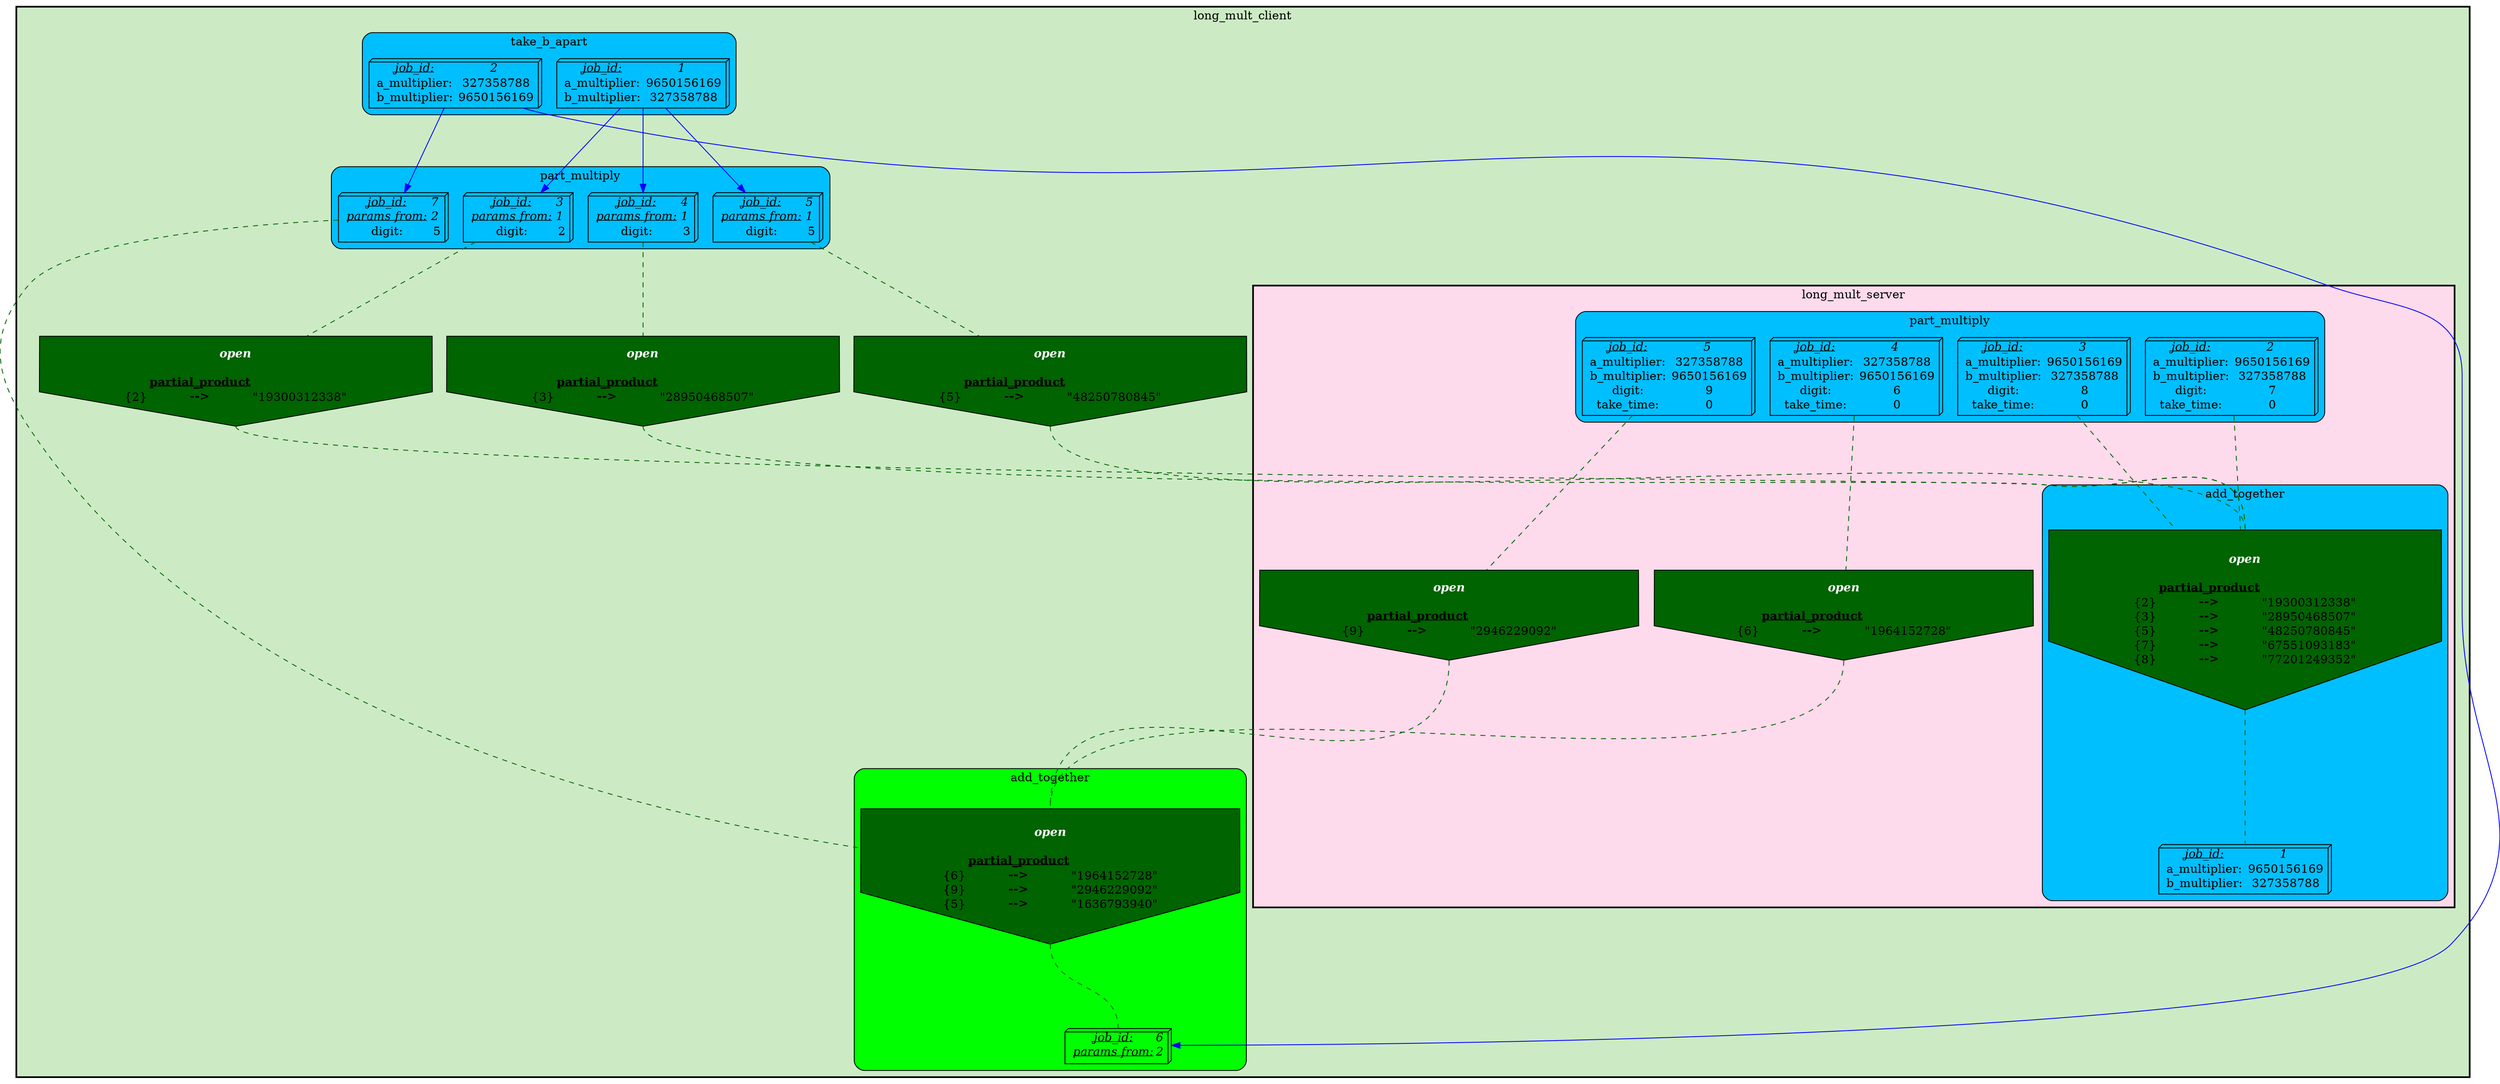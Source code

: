 digraph test {
	ratio="compress"; name = "JobDependencyGraph"; pad = "0"; ranksep = "1.4"; remincross = "true";
	job_1__long_mult_client [fillcolor="DeepSkyBlue", label=<<table border="0" cellborder="0" cellspacing="0" cellpadding="1"><tr><td><u><i>job_id:</i></u></td><td><i>1</i></td></tr><tr><td>a_multiplier:</td><td> 9650156169</td></tr><tr><td>b_multiplier:</td><td> 327358788</td></tr></table>>, shape="box3d", style="filled"];
	job_1__long_mult_server [fillcolor="DeepSkyBlue", label=<<table border="0" cellborder="0" cellspacing="0" cellpadding="1"><tr><td><u><i>job_id:</i></u></td><td><i>1</i></td></tr><tr><td>a_multiplier:</td><td> 9650156169</td></tr><tr><td>b_multiplier:</td><td> 327358788</td></tr></table>>, shape="box3d", style="filled"];
	job_2__long_mult_client [fillcolor="DeepSkyBlue", label=<<table border="0" cellborder="0" cellspacing="0" cellpadding="1"><tr><td><u><i>job_id:</i></u></td><td><i>2</i></td></tr><tr><td>a_multiplier:</td><td> 327358788</td></tr><tr><td>b_multiplier:</td><td> 9650156169</td></tr></table>>, shape="box3d", style="filled"];
	job_2__long_mult_server [fillcolor="DeepSkyBlue", label=<<table border="0" cellborder="0" cellspacing="0" cellpadding="1"><tr><td><u><i>job_id:</i></u></td><td><i>2</i></td></tr><tr><td>a_multiplier:</td><td> 9650156169</td></tr><tr><td>b_multiplier:</td><td> 327358788</td></tr><tr><td>digit:</td><td> 7</td></tr><tr><td>take_time:</td><td> 0</td></tr></table>>, shape="box3d", style="filled"];
	job_3__long_mult_client [fillcolor="DeepSkyBlue", label=<<table border="0" cellborder="0" cellspacing="0" cellpadding="1"><tr><td><u><i>job_id:</i></u></td><td><i>3</i></td></tr><tr><td><u><i>params from:</i></u></td><td><i>1</i></td></tr><tr><td>digit:</td><td> 2</td></tr></table>>, shape="box3d", style="filled"];
	job_3__long_mult_server [fillcolor="DeepSkyBlue", label=<<table border="0" cellborder="0" cellspacing="0" cellpadding="1"><tr><td><u><i>job_id:</i></u></td><td><i>3</i></td></tr><tr><td>a_multiplier:</td><td> 9650156169</td></tr><tr><td>b_multiplier:</td><td> 327358788</td></tr><tr><td>digit:</td><td> 8</td></tr><tr><td>take_time:</td><td> 0</td></tr></table>>, shape="box3d", style="filled"];
	job_4__long_mult_client [fillcolor="DeepSkyBlue", label=<<table border="0" cellborder="0" cellspacing="0" cellpadding="1"><tr><td><u><i>job_id:</i></u></td><td><i>4</i></td></tr><tr><td><u><i>params from:</i></u></td><td><i>1</i></td></tr><tr><td>digit:</td><td> 3</td></tr></table>>, shape="box3d", style="filled"];
	job_4__long_mult_server [fillcolor="DeepSkyBlue", label=<<table border="0" cellborder="0" cellspacing="0" cellpadding="1"><tr><td><u><i>job_id:</i></u></td><td><i>4</i></td></tr><tr><td>a_multiplier:</td><td> 327358788</td></tr><tr><td>b_multiplier:</td><td> 9650156169</td></tr><tr><td>digit:</td><td> 6</td></tr><tr><td>take_time:</td><td> 0</td></tr></table>>, shape="box3d", style="filled"];
	job_5__long_mult_client [fillcolor="DeepSkyBlue", label=<<table border="0" cellborder="0" cellspacing="0" cellpadding="1"><tr><td><u><i>job_id:</i></u></td><td><i>5</i></td></tr><tr><td><u><i>params from:</i></u></td><td><i>1</i></td></tr><tr><td>digit:</td><td> 5</td></tr></table>>, shape="box3d", style="filled"];
	job_5__long_mult_server [fillcolor="DeepSkyBlue", label=<<table border="0" cellborder="0" cellspacing="0" cellpadding="1"><tr><td><u><i>job_id:</i></u></td><td><i>5</i></td></tr><tr><td>a_multiplier:</td><td> 327358788</td></tr><tr><td>b_multiplier:</td><td> 9650156169</td></tr><tr><td>digit:</td><td> 9</td></tr><tr><td>take_time:</td><td> 0</td></tr></table>>, shape="box3d", style="filled"];
	job_6__long_mult_client [fillcolor="green", label=<<table border="0" cellborder="0" cellspacing="0" cellpadding="1"><tr><td><u><i>job_id:</i></u></td><td><i>6</i></td></tr><tr><td><u><i>params from:</i></u></td><td><i>2</i></td></tr></table>>, shape="box3d", style="filled"];
	job_7__long_mult_client [fillcolor="DeepSkyBlue", label=<<table border="0" cellborder="0" cellspacing="0" cellpadding="1"><tr><td><u><i>job_id:</i></u></td><td><i>7</i></td></tr><tr><td><u><i>params from:</i></u></td><td><i>2</i></td></tr><tr><td>digit:</td><td> 5</td></tr></table>>, shape="box3d", style="filled"];
	semaphore_1__long_mult_client [fillcolor="darkgreen", label=<<table border="0" cellborder="0" cellspacing="0" cellpadding="1"><tr><td colspan="3"><font color="white"><b><i>open</i></b></font></td></tr><tr><td colspan="3">&nbsp;</td></tr><tr><td></td><td><b><u>partial_product</u></b></td><td></td></tr><tr><td port="semaphore_1__long_mult_client_partial_product_3">{2}</td><td>&nbsp;<b>--&gt;</b>&nbsp;</td><td>&quot;19300312338&quot;</td></tr></table>>, margin="0,0", shape="invhouse", style="filled"];
	semaphore_1__long_mult_server [fillcolor="darkgreen", label=<<table border="0" cellborder="0" cellspacing="0" cellpadding="1"><tr><td colspan="3"><font color="white"><b><i>open</i></b></font></td></tr><tr><td colspan="3">&nbsp;</td></tr><tr><td></td><td><b><u>partial_product</u></b></td><td></td></tr><tr><td >{2}</td><td>&nbsp;<b>--&gt;</b>&nbsp;</td><td>&quot;19300312338&quot;</td></tr><tr><td >{3}</td><td>&nbsp;<b>--&gt;</b>&nbsp;</td><td>&quot;28950468507&quot;</td></tr><tr><td >{5}</td><td>&nbsp;<b>--&gt;</b>&nbsp;</td><td>&quot;48250780845&quot;</td></tr><tr><td port="semaphore_1__long_mult_server_partial_product_2">{7}</td><td>&nbsp;<b>--&gt;</b>&nbsp;</td><td>&quot;67551093183&quot;</td></tr><tr><td port="semaphore_1__long_mult_server_partial_product_3">{8}</td><td>&nbsp;<b>--&gt;</b>&nbsp;</td><td>&quot;77201249352&quot;</td></tr></table>>, margin="0,0", shape="invhouse", style="filled"];
	semaphore_2__long_mult_client [fillcolor="darkgreen", label=<<table border="0" cellborder="0" cellspacing="0" cellpadding="1"><tr><td colspan="3"><font color="white"><b><i>open</i></b></font></td></tr><tr><td colspan="3">&nbsp;</td></tr><tr><td></td><td><b><u>partial_product</u></b></td><td></td></tr><tr><td port="semaphore_2__long_mult_client_partial_product_4">{3}</td><td>&nbsp;<b>--&gt;</b>&nbsp;</td><td>&quot;28950468507&quot;</td></tr></table>>, margin="0,0", shape="invhouse", style="filled"];
	semaphore_2__long_mult_server [fillcolor="darkgreen", label=<<table border="0" cellborder="0" cellspacing="0" cellpadding="1"><tr><td colspan="3"><font color="white"><b><i>open</i></b></font></td></tr><tr><td colspan="3">&nbsp;</td></tr><tr><td></td><td><b><u>partial_product</u></b></td><td></td></tr><tr><td port="semaphore_2__long_mult_server_partial_product_4">{6}</td><td>&nbsp;<b>--&gt;</b>&nbsp;</td><td>&quot;1964152728&quot;</td></tr></table>>, margin="0,0", shape="invhouse", style="filled"];
	semaphore_3__long_mult_client [fillcolor="darkgreen", label=<<table border="0" cellborder="0" cellspacing="0" cellpadding="1"><tr><td colspan="3"><font color="white"><b><i>open</i></b></font></td></tr><tr><td colspan="3">&nbsp;</td></tr><tr><td></td><td><b><u>partial_product</u></b></td><td></td></tr><tr><td port="semaphore_3__long_mult_client_partial_product_5">{5}</td><td>&nbsp;<b>--&gt;</b>&nbsp;</td><td>&quot;48250780845&quot;</td></tr></table>>, margin="0,0", shape="invhouse", style="filled"];
	semaphore_3__long_mult_server [fillcolor="darkgreen", label=<<table border="0" cellborder="0" cellspacing="0" cellpadding="1"><tr><td colspan="3"><font color="white"><b><i>open</i></b></font></td></tr><tr><td colspan="3">&nbsp;</td></tr><tr><td></td><td><b><u>partial_product</u></b></td><td></td></tr><tr><td port="semaphore_3__long_mult_server_partial_product_5">{9}</td><td>&nbsp;<b>--&gt;</b>&nbsp;</td><td>&quot;2946229092&quot;</td></tr></table>>, margin="0,0", shape="invhouse", style="filled"];
	semaphore_4__long_mult_client [fillcolor="darkgreen", label=<<table border="0" cellborder="0" cellspacing="0" cellpadding="1"><tr><td colspan="3"><font color="white"><b><i>open</i></b></font></td></tr><tr><td colspan="3">&nbsp;</td></tr><tr><td></td><td><b><u>partial_product</u></b></td><td></td></tr><tr><td >{6}</td><td>&nbsp;<b>--&gt;</b>&nbsp;</td><td>&quot;1964152728&quot;</td></tr><tr><td >{9}</td><td>&nbsp;<b>--&gt;</b>&nbsp;</td><td>&quot;2946229092&quot;</td></tr><tr><td port="semaphore_4__long_mult_client_partial_product_7">{5}</td><td>&nbsp;<b>--&gt;</b>&nbsp;</td><td>&quot;1636793940&quot;</td></tr></table>>, margin="0,0", shape="invhouse", style="filled"];
	job_1__long_mult_client -> job_3__long_mult_client [color="blue"];
	job_1__long_mult_client -> job_4__long_mult_client [color="blue"];
	job_1__long_mult_client -> job_5__long_mult_client [color="blue"];
	job_2__long_mult_client -> job_6__long_mult_client [color="blue"];
	job_2__long_mult_client -> job_7__long_mult_client [color="blue"];
	job_2__long_mult_server -> semaphore_1__long_mult_server [arrowhead="none", color="darkgreen", style="dashed"];
	job_3__long_mult_client -> semaphore_1__long_mult_client [arrowhead="none", color="darkgreen", style="dashed"];
	job_3__long_mult_server -> semaphore_1__long_mult_server [arrowhead="none", color="darkgreen", style="dashed"];
	job_4__long_mult_client -> semaphore_2__long_mult_client [arrowhead="none", color="darkgreen", style="dashed"];
	job_4__long_mult_server -> semaphore_2__long_mult_server [arrowhead="none", color="darkgreen", style="dashed"];
	job_5__long_mult_client -> semaphore_3__long_mult_client [arrowhead="none", color="darkgreen", style="dashed"];
	job_5__long_mult_server -> semaphore_3__long_mult_server [arrowhead="none", color="darkgreen", style="dashed"];
	job_7__long_mult_client -> semaphore_4__long_mult_client [arrowhead="none", color="darkgreen", style="dashed"];
	semaphore_1__long_mult_client -> semaphore_1__long_mult_server [arrowhead="none", color="darkgreen", headport="n", style="dashed", tailport="s"];
	semaphore_1__long_mult_server -> job_1__long_mult_server [arrowhead="none", color="darkgreen", headport="n", style="dashed", tailport="s"];
	semaphore_2__long_mult_client -> semaphore_1__long_mult_server [arrowhead="none", color="darkgreen", headport="n", style="dashed", tailport="s"];
	semaphore_2__long_mult_server -> semaphore_4__long_mult_client [arrowhead="none", color="darkgreen", headport="n", style="dashed", tailport="s"];
	semaphore_3__long_mult_client -> semaphore_1__long_mult_server [arrowhead="none", color="darkgreen", headport="n", style="dashed", tailport="s"];
	semaphore_3__long_mult_server -> semaphore_4__long_mult_client [arrowhead="none", color="darkgreen", headport="n", style="dashed", tailport="s"];
	semaphore_4__long_mult_client -> job_6__long_mult_client [arrowhead="none", color="darkgreen", headport="n", style="dashed", tailport="s"];

subgraph cluster_long_mult_client {
	label="long_mult_client";
	style="bold,filled";
	colorscheme="pastel19";
	fillcolor="3";
	color="";
	subgraph cluster_add_together {
		label="add_together";
		style="rounded,filled";
		colorscheme="X11";
		fillcolor="green";
		color="";
		job_6__long_mult_client;
		semaphore_4__long_mult_client;
	}
	subgraph cluster_long_mult_server {
		label="long_mult_server";
		style="bold,filled";
		colorscheme="pastel19";
		fillcolor="8";
		color="";
		subgraph cluster_ehive_test_vj_1___add_together {
			label="add_together";
			style="rounded,filled";
			colorscheme="X11";
			fillcolor="DeepSkyBlue";
			color="";
			job_1__long_mult_server;
			semaphore_1__long_mult_server;
		}
		subgraph cluster_ehive_test_vj_1___part_multiply {
			label="part_multiply";
			style="rounded,filled";
			colorscheme="X11";
			fillcolor="DeepSkyBlue";
			color="";
			job_2__long_mult_server;
			job_3__long_mult_server;
			job_4__long_mult_server;
			job_5__long_mult_server;
		}
		semaphore_2__long_mult_server;
		semaphore_3__long_mult_server;
	}
	subgraph cluster_part_multiply {
		label="part_multiply";
		style="rounded,filled";
		colorscheme="X11";
		fillcolor="DeepSkyBlue";
		color="";
		job_3__long_mult_client;
		job_4__long_mult_client;
		job_5__long_mult_client;
		job_7__long_mult_client;
	}
	semaphore_1__long_mult_client;
	semaphore_2__long_mult_client;
	semaphore_3__long_mult_client;
	subgraph cluster_take_b_apart {
		label="take_b_apart";
		style="rounded,filled";
		colorscheme="X11";
		fillcolor="DeepSkyBlue";
		color="";
		job_1__long_mult_client;
		job_2__long_mult_client;
	}
}
}
